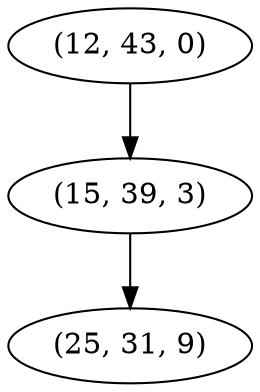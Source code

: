 digraph tree {
    "(12, 43, 0)";
    "(15, 39, 3)";
    "(25, 31, 9)";
    "(12, 43, 0)" -> "(15, 39, 3)";
    "(15, 39, 3)" -> "(25, 31, 9)";
}
